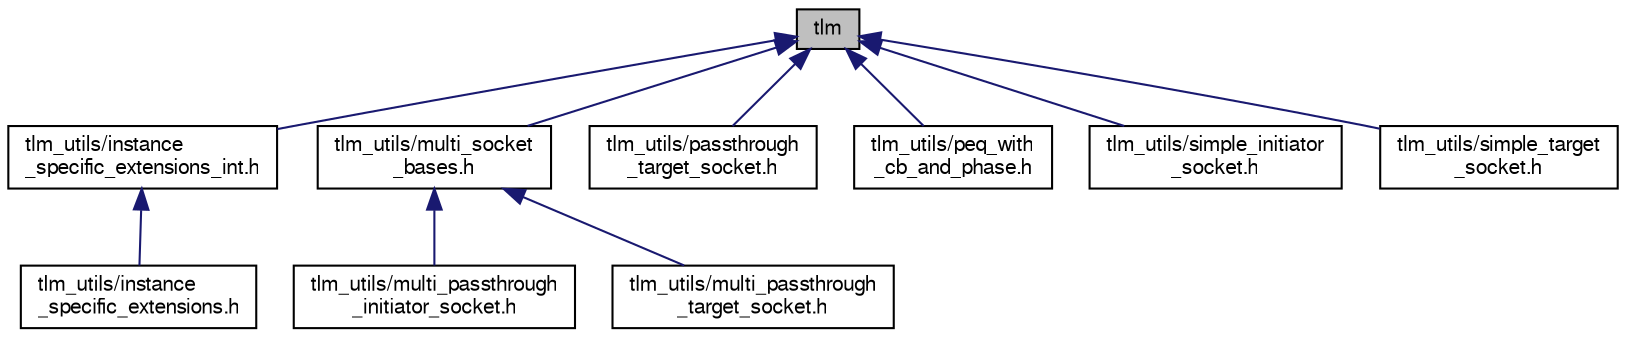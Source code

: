 digraph "tlm"
{
  edge [fontname="FreeSans",fontsize="10",labelfontname="FreeSans",labelfontsize="10"];
  node [fontname="FreeSans",fontsize="10",shape=record];
  Node237 [label="tlm",height=0.2,width=0.4,color="black", fillcolor="grey75", style="filled", fontcolor="black"];
  Node237 -> Node238 [dir="back",color="midnightblue",fontsize="10",style="solid",fontname="FreeSans"];
  Node238 [label="tlm_utils/instance\l_specific_extensions_int.h",height=0.2,width=0.4,color="black", fillcolor="white", style="filled",URL="$a00794.html"];
  Node238 -> Node239 [dir="back",color="midnightblue",fontsize="10",style="solid",fontname="FreeSans"];
  Node239 [label="tlm_utils/instance\l_specific_extensions.h",height=0.2,width=0.4,color="black", fillcolor="white", style="filled",URL="$a00791.html"];
  Node237 -> Node240 [dir="back",color="midnightblue",fontsize="10",style="solid",fontname="FreeSans"];
  Node240 [label="tlm_utils/multi_socket\l_bases.h",height=0.2,width=0.4,color="black", fillcolor="white", style="filled",URL="$a00803.html"];
  Node240 -> Node241 [dir="back",color="midnightblue",fontsize="10",style="solid",fontname="FreeSans"];
  Node241 [label="tlm_utils/multi_passthrough\l_initiator_socket.h",height=0.2,width=0.4,color="black", fillcolor="white", style="filled",URL="$a00797.html"];
  Node240 -> Node242 [dir="back",color="midnightblue",fontsize="10",style="solid",fontname="FreeSans"];
  Node242 [label="tlm_utils/multi_passthrough\l_target_socket.h",height=0.2,width=0.4,color="black", fillcolor="white", style="filled",URL="$a00800.html"];
  Node237 -> Node243 [dir="back",color="midnightblue",fontsize="10",style="solid",fontname="FreeSans"];
  Node243 [label="tlm_utils/passthrough\l_target_socket.h",height=0.2,width=0.4,color="black", fillcolor="white", style="filled",URL="$a00806.html"];
  Node237 -> Node244 [dir="back",color="midnightblue",fontsize="10",style="solid",fontname="FreeSans"];
  Node244 [label="tlm_utils/peq_with\l_cb_and_phase.h",height=0.2,width=0.4,color="black", fillcolor="white", style="filled",URL="$a00809.html"];
  Node237 -> Node245 [dir="back",color="midnightblue",fontsize="10",style="solid",fontname="FreeSans"];
  Node245 [label="tlm_utils/simple_initiator\l_socket.h",height=0.2,width=0.4,color="black", fillcolor="white", style="filled",URL="$a00815.html"];
  Node237 -> Node246 [dir="back",color="midnightblue",fontsize="10",style="solid",fontname="FreeSans"];
  Node246 [label="tlm_utils/simple_target\l_socket.h",height=0.2,width=0.4,color="black", fillcolor="white", style="filled",URL="$a00818.html"];
}
